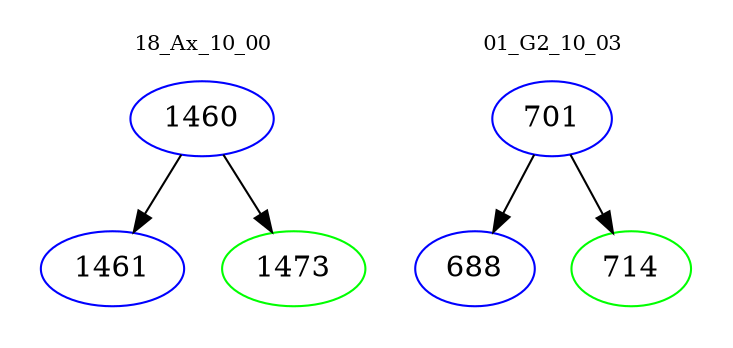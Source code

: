 digraph{
subgraph cluster_0 {
color = white
label = "18_Ax_10_00";
fontsize=10;
T0_1460 [label="1460", color="blue"]
T0_1460 -> T0_1461 [color="black"]
T0_1461 [label="1461", color="blue"]
T0_1460 -> T0_1473 [color="black"]
T0_1473 [label="1473", color="green"]
}
subgraph cluster_1 {
color = white
label = "01_G2_10_03";
fontsize=10;
T1_701 [label="701", color="blue"]
T1_701 -> T1_688 [color="black"]
T1_688 [label="688", color="blue"]
T1_701 -> T1_714 [color="black"]
T1_714 [label="714", color="green"]
}
}
